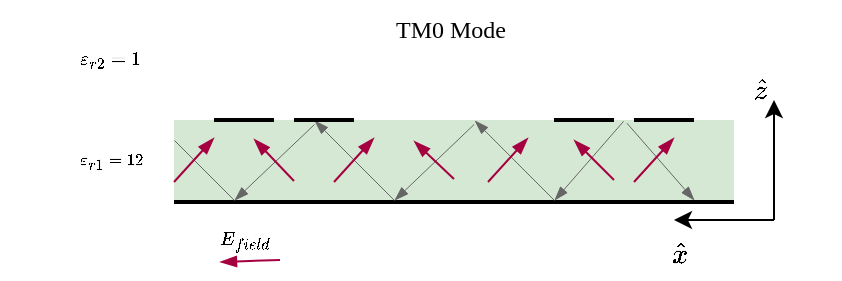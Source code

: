 <mxfile version="21.5.0" type="google">
  <diagram name="Page-1" id="A6SoKw3PMR2TIKm4_HhH">
    <mxGraphModel dx="833" dy="248" grid="1" gridSize="10" guides="1" tooltips="1" connect="1" arrows="1" fold="1" page="1" pageScale="1" pageWidth="413" pageHeight="583" math="1" shadow="0">
      <root>
        <mxCell id="0" />
        <mxCell id="1" parent="0" />
        <mxCell id="l-7bcNaQl2llqD2NYlv--42" value="$$\hat{z}$$" style="text;html=1;align=center;verticalAlign=middle;resizable=0;points=[];autosize=1;strokeColor=none;fillColor=none;" vertex="1" parent="1">
          <mxGeometry x="310" y="180" width="80" height="30" as="geometry" />
        </mxCell>
        <mxCell id="l-7bcNaQl2llqD2NYlv--44" value="$$\varepsilon_{r1} = 12$$" style="text;html=1;align=center;verticalAlign=middle;resizable=0;points=[];autosize=1;strokeColor=none;fillColor=none;fontSize=7;" vertex="1" parent="1">
          <mxGeometry x="-25" y="220" width="100" height="20" as="geometry" />
        </mxCell>
        <mxCell id="l-7bcNaQl2llqD2NYlv--46" value="" style="group" vertex="1" connectable="0" parent="1">
          <mxGeometry x="57" y="200" width="300" height="80" as="geometry" />
        </mxCell>
        <mxCell id="l-7bcNaQl2llqD2NYlv--7" value="" style="group" vertex="1" connectable="0" parent="l-7bcNaQl2llqD2NYlv--46">
          <mxGeometry y="10" width="280" height="40" as="geometry" />
        </mxCell>
        <mxCell id="l-7bcNaQl2llqD2NYlv--13" value="" style="endArrow=blockThin;html=1;rounded=0;strokeWidth=1;endFill=1;" edge="1" parent="l-7bcNaQl2llqD2NYlv--7" source="l-7bcNaQl2llqD2NYlv--3">
          <mxGeometry width="50" height="50" relative="1" as="geometry">
            <mxPoint x="230" y="10" as="sourcePoint" />
            <mxPoint x="200" y="40" as="targetPoint" />
          </mxGeometry>
        </mxCell>
        <mxCell id="l-7bcNaQl2llqD2NYlv--15" value="" style="group" vertex="1" connectable="0" parent="l-7bcNaQl2llqD2NYlv--7">
          <mxGeometry width="280" height="40" as="geometry" />
        </mxCell>
        <mxCell id="l-7bcNaQl2llqD2NYlv--1" value="" style="endArrow=none;html=1;rounded=0;strokeWidth=4;exitX=0;exitY=1;exitDx=0;exitDy=0;entryX=1;entryY=1;entryDx=0;entryDy=0;" edge="1" parent="l-7bcNaQl2llqD2NYlv--15" source="l-7bcNaQl2llqD2NYlv--3" target="l-7bcNaQl2llqD2NYlv--3">
          <mxGeometry width="50" height="50" relative="1" as="geometry">
            <mxPoint x="45" y="50" as="sourcePoint" />
            <mxPoint x="270" y="50" as="targetPoint" />
          </mxGeometry>
        </mxCell>
        <mxCell id="l-7bcNaQl2llqD2NYlv--3" value="" style="rounded=0;whiteSpace=wrap;html=1;fillColor=#d5e8d4;strokeColor=none;" vertex="1" parent="l-7bcNaQl2llqD2NYlv--15">
          <mxGeometry width="280" height="40" as="geometry" />
        </mxCell>
        <mxCell id="l-7bcNaQl2llqD2NYlv--10" value="" style="group" vertex="1" connectable="0" parent="l-7bcNaQl2llqD2NYlv--15">
          <mxGeometry x="190" width="50" as="geometry" />
        </mxCell>
        <mxCell id="l-7bcNaQl2llqD2NYlv--11" value="" style="endArrow=none;html=1;rounded=0;strokeWidth=2;" edge="1" parent="l-7bcNaQl2llqD2NYlv--10">
          <mxGeometry width="50" height="50" relative="1" as="geometry">
            <mxPoint as="sourcePoint" />
            <mxPoint x="30" as="targetPoint" />
          </mxGeometry>
        </mxCell>
        <mxCell id="l-7bcNaQl2llqD2NYlv--12" value="" style="endArrow=none;html=1;rounded=0;strokeWidth=2;" edge="1" parent="l-7bcNaQl2llqD2NYlv--10">
          <mxGeometry width="50" height="50" relative="1" as="geometry">
            <mxPoint x="40" as="sourcePoint" />
            <mxPoint x="70" as="targetPoint" />
            <Array as="points">
              <mxPoint x="50" />
            </Array>
          </mxGeometry>
        </mxCell>
        <mxCell id="l-7bcNaQl2llqD2NYlv--16" value="" style="endArrow=blockThin;html=1;rounded=1;endFill=1;strokeWidth=0.5;fillColor=#f5f5f5;strokeColor=#666666;exitX=0.802;exitY=0.01;exitDx=0;exitDy=0;exitPerimeter=0;" edge="1" parent="l-7bcNaQl2llqD2NYlv--15" source="l-7bcNaQl2llqD2NYlv--3">
          <mxGeometry width="50" height="50" relative="1" as="geometry">
            <mxPoint x="220" as="sourcePoint" />
            <mxPoint x="190" y="40" as="targetPoint" />
          </mxGeometry>
        </mxCell>
        <mxCell id="l-7bcNaQl2llqD2NYlv--19" value="" style="endArrow=blockThin;html=1;rounded=1;endFill=1;strokeWidth=0.5;entryX=0.536;entryY=0;entryDx=0;entryDy=0;entryPerimeter=0;fillColor=#f5f5f5;strokeColor=#666666;" edge="1" parent="l-7bcNaQl2llqD2NYlv--15" target="l-7bcNaQl2llqD2NYlv--3">
          <mxGeometry width="50" height="50" relative="1" as="geometry">
            <mxPoint x="190" y="40" as="sourcePoint" />
            <mxPoint x="156" y="19.2" as="targetPoint" />
          </mxGeometry>
        </mxCell>
        <mxCell id="l-7bcNaQl2llqD2NYlv--20" value="" style="endArrow=blockThin;html=1;rounded=1;endFill=1;strokeWidth=0.5;exitX=0.535;exitY=0.05;exitDx=0;exitDy=0;exitPerimeter=0;fillColor=#f5f5f5;strokeColor=#666666;" edge="1" parent="l-7bcNaQl2llqD2NYlv--15" source="l-7bcNaQl2llqD2NYlv--3">
          <mxGeometry width="50" height="50" relative="1" as="geometry">
            <mxPoint x="146" y="2" as="sourcePoint" />
            <mxPoint x="110" y="40" as="targetPoint" />
          </mxGeometry>
        </mxCell>
        <mxCell id="l-7bcNaQl2llqD2NYlv--21" value="" style="endArrow=blockThin;html=1;rounded=1;endFill=1;strokeWidth=0.5;fillColor=#f5f5f5;strokeColor=#666666;" edge="1" parent="l-7bcNaQl2llqD2NYlv--15">
          <mxGeometry width="50" height="50" relative="1" as="geometry">
            <mxPoint x="110" y="40" as="sourcePoint" />
            <mxPoint x="70" as="targetPoint" />
          </mxGeometry>
        </mxCell>
        <mxCell id="l-7bcNaQl2llqD2NYlv--9" value="" style="group" vertex="1" connectable="0" parent="l-7bcNaQl2llqD2NYlv--15">
          <mxGeometry x="20" width="50" as="geometry" />
        </mxCell>
        <mxCell id="l-7bcNaQl2llqD2NYlv--4" value="" style="endArrow=none;html=1;rounded=0;strokeWidth=2;" edge="1" parent="l-7bcNaQl2llqD2NYlv--9">
          <mxGeometry width="50" height="50" relative="1" as="geometry">
            <mxPoint as="sourcePoint" />
            <mxPoint x="30" as="targetPoint" />
          </mxGeometry>
        </mxCell>
        <mxCell id="l-7bcNaQl2llqD2NYlv--5" value="" style="endArrow=none;html=1;rounded=0;strokeWidth=2;" edge="1" parent="l-7bcNaQl2llqD2NYlv--9">
          <mxGeometry width="50" height="50" relative="1" as="geometry">
            <mxPoint x="40" as="sourcePoint" />
            <mxPoint x="70" as="targetPoint" />
            <Array as="points">
              <mxPoint x="50" />
            </Array>
          </mxGeometry>
        </mxCell>
        <mxCell id="l-7bcNaQl2llqD2NYlv--23" value="" style="endArrow=blockThin;html=1;rounded=1;endFill=1;strokeWidth=0.5;exitX=0.535;exitY=0.05;exitDx=0;exitDy=0;exitPerimeter=0;fillColor=#f5f5f5;strokeColor=#666666;" edge="1" parent="l-7bcNaQl2llqD2NYlv--15">
          <mxGeometry width="50" height="50" relative="1" as="geometry">
            <mxPoint x="70" y="2" as="sourcePoint" />
            <mxPoint x="30" y="40" as="targetPoint" />
          </mxGeometry>
        </mxCell>
        <mxCell id="l-7bcNaQl2llqD2NYlv--25" value="" style="endArrow=blockThin;html=1;rounded=1;endFill=1;strokeWidth=0.5;fillColor=#f5f5f5;strokeColor=#666666;exitX=0.808;exitY=0.034;exitDx=0;exitDy=0;exitPerimeter=0;" edge="1" parent="l-7bcNaQl2llqD2NYlv--15" source="l-7bcNaQl2llqD2NYlv--3">
          <mxGeometry width="50" height="50" relative="1" as="geometry">
            <mxPoint x="220" as="sourcePoint" />
            <mxPoint x="260" y="40" as="targetPoint" />
          </mxGeometry>
        </mxCell>
        <mxCell id="l-7bcNaQl2llqD2NYlv--28" value="" style="endArrow=none;html=1;rounded=0;strokeWidth=0.5;entryX=0;entryY=0.25;entryDx=0;entryDy=0;fillColor=#f5f5f5;strokeColor=#666666;" edge="1" parent="l-7bcNaQl2llqD2NYlv--15" target="l-7bcNaQl2llqD2NYlv--3">
          <mxGeometry width="50" height="50" relative="1" as="geometry">
            <mxPoint x="30" y="40" as="sourcePoint" />
            <mxPoint x="-10" as="targetPoint" />
          </mxGeometry>
        </mxCell>
        <mxCell id="l-7bcNaQl2llqD2NYlv--30" value="" style="endArrow=blockThin;html=1;rounded=0;endFill=1;strokeWidth=1;fillColor=#d80073;strokeColor=#A50040;" edge="1" parent="l-7bcNaQl2llqD2NYlv--15">
          <mxGeometry width="50" height="50" relative="1" as="geometry">
            <mxPoint x="220" y="30" as="sourcePoint" />
            <mxPoint x="200" y="10" as="targetPoint" />
          </mxGeometry>
        </mxCell>
        <mxCell id="l-7bcNaQl2llqD2NYlv--32" value="" style="endArrow=blockThin;html=1;rounded=0;endFill=1;strokeWidth=1;fillColor=#d80073;strokeColor=#A50040;" edge="1" parent="l-7bcNaQl2llqD2NYlv--15">
          <mxGeometry width="50" height="50" relative="1" as="geometry">
            <mxPoint x="230" y="31" as="sourcePoint" />
            <mxPoint x="250" y="9" as="targetPoint" />
          </mxGeometry>
        </mxCell>
        <mxCell id="l-7bcNaQl2llqD2NYlv--33" value="" style="endArrow=blockThin;html=1;rounded=0;endFill=1;strokeWidth=1;fillColor=#d80073;strokeColor=#A50040;" edge="1" parent="l-7bcNaQl2llqD2NYlv--15">
          <mxGeometry width="50" height="50" relative="1" as="geometry">
            <mxPoint x="157" y="31" as="sourcePoint" />
            <mxPoint x="177" y="9" as="targetPoint" />
          </mxGeometry>
        </mxCell>
        <mxCell id="l-7bcNaQl2llqD2NYlv--34" value="" style="endArrow=blockThin;html=1;rounded=0;endFill=1;strokeWidth=1;fillColor=#d80073;strokeColor=#A50040;" edge="1" parent="l-7bcNaQl2llqD2NYlv--15">
          <mxGeometry width="50" height="50" relative="1" as="geometry">
            <mxPoint x="140" y="29.5" as="sourcePoint" />
            <mxPoint x="120" y="10.5" as="targetPoint" />
          </mxGeometry>
        </mxCell>
        <mxCell id="l-7bcNaQl2llqD2NYlv--35" value="" style="endArrow=blockThin;html=1;rounded=0;endFill=1;strokeWidth=1;fillColor=#d80073;strokeColor=#A50040;" edge="1" parent="l-7bcNaQl2llqD2NYlv--15">
          <mxGeometry width="50" height="50" relative="1" as="geometry">
            <mxPoint x="80" y="31" as="sourcePoint" />
            <mxPoint x="100" y="9" as="targetPoint" />
          </mxGeometry>
        </mxCell>
        <mxCell id="l-7bcNaQl2llqD2NYlv--36" value="" style="endArrow=blockThin;html=1;rounded=0;endFill=1;strokeWidth=1;fillColor=#d80073;strokeColor=#A50040;" edge="1" parent="l-7bcNaQl2llqD2NYlv--15">
          <mxGeometry width="50" height="50" relative="1" as="geometry">
            <mxPoint x="60" y="30.5" as="sourcePoint" />
            <mxPoint x="40" y="9.5" as="targetPoint" />
          </mxGeometry>
        </mxCell>
        <mxCell id="l-7bcNaQl2llqD2NYlv--37" value="" style="endArrow=blockThin;html=1;rounded=0;endFill=1;strokeWidth=1;fillColor=#d80073;strokeColor=#A50040;" edge="1" parent="l-7bcNaQl2llqD2NYlv--15">
          <mxGeometry width="50" height="50" relative="1" as="geometry">
            <mxPoint y="31" as="sourcePoint" />
            <mxPoint x="20" y="9" as="targetPoint" />
          </mxGeometry>
        </mxCell>
        <mxCell id="l-7bcNaQl2llqD2NYlv--40" value="" style="group" vertex="1" connectable="0" parent="l-7bcNaQl2llqD2NYlv--46">
          <mxGeometry x="250" width="50" height="60" as="geometry" />
        </mxCell>
        <mxCell id="l-7bcNaQl2llqD2NYlv--38" value="" style="endArrow=classic;html=1;rounded=0;" edge="1" parent="l-7bcNaQl2llqD2NYlv--40">
          <mxGeometry width="50" height="50" relative="1" as="geometry">
            <mxPoint x="50" y="60" as="sourcePoint" />
            <mxPoint x="50" as="targetPoint" />
          </mxGeometry>
        </mxCell>
        <mxCell id="l-7bcNaQl2llqD2NYlv--39" value="" style="endArrow=classic;html=1;rounded=0;" edge="1" parent="l-7bcNaQl2llqD2NYlv--40">
          <mxGeometry width="50" height="50" relative="1" as="geometry">
            <mxPoint x="50" y="60" as="sourcePoint" />
            <mxPoint y="60" as="targetPoint" />
          </mxGeometry>
        </mxCell>
        <mxCell id="l-7bcNaQl2llqD2NYlv--43" value="$$\hat{x}$$" style="text;html=1;align=center;verticalAlign=middle;resizable=1;points=[];autosize=1;strokeColor=none;fillColor=none;movable=1;rotatable=1;deletable=1;editable=1;locked=0;connectable=1;" vertex="1" parent="l-7bcNaQl2llqD2NYlv--46">
          <mxGeometry x="243" y="70" width="20" height="13" as="geometry" />
        </mxCell>
        <mxCell id="l-7bcNaQl2llqD2NYlv--50" value="$$E_{field}$$" style="text;html=1;align=center;verticalAlign=middle;resizable=0;points=[];autosize=1;strokeColor=none;fillColor=none;fontSize=8;" vertex="1" parent="l-7bcNaQl2llqD2NYlv--46">
          <mxGeometry y="60" width="70" height="20" as="geometry" />
        </mxCell>
        <mxCell id="l-7bcNaQl2llqD2NYlv--48" value="$$\varepsilon_{r2} = 1$$" style="text;html=1;align=center;verticalAlign=middle;resizable=0;points=[];autosize=1;strokeColor=none;fillColor=none;fontSize=8;" vertex="1" parent="1">
          <mxGeometry x="-30" y="170" width="110" height="20" as="geometry" />
        </mxCell>
        <mxCell id="l-7bcNaQl2llqD2NYlv--49" value="" style="endArrow=blockThin;html=1;rounded=0;endFill=1;strokeWidth=1;fillColor=#d80073;strokeColor=#A50040;" edge="1" parent="1">
          <mxGeometry width="50" height="50" relative="1" as="geometry">
            <mxPoint x="110" y="280" as="sourcePoint" />
            <mxPoint x="80" y="281" as="targetPoint" />
          </mxGeometry>
        </mxCell>
        <mxCell id="l-7bcNaQl2llqD2NYlv--51" value="&lt;font face=&quot;Times New Roman&quot;&gt;TM0 Mode&lt;/font&gt;" style="text;html=1;align=center;verticalAlign=middle;resizable=0;points=[];autosize=1;strokeColor=none;fillColor=none;fontFamily=Georgia;" vertex="1" parent="1">
          <mxGeometry x="155" y="150" width="80" height="30" as="geometry" />
        </mxCell>
      </root>
    </mxGraphModel>
  </diagram>
</mxfile>
